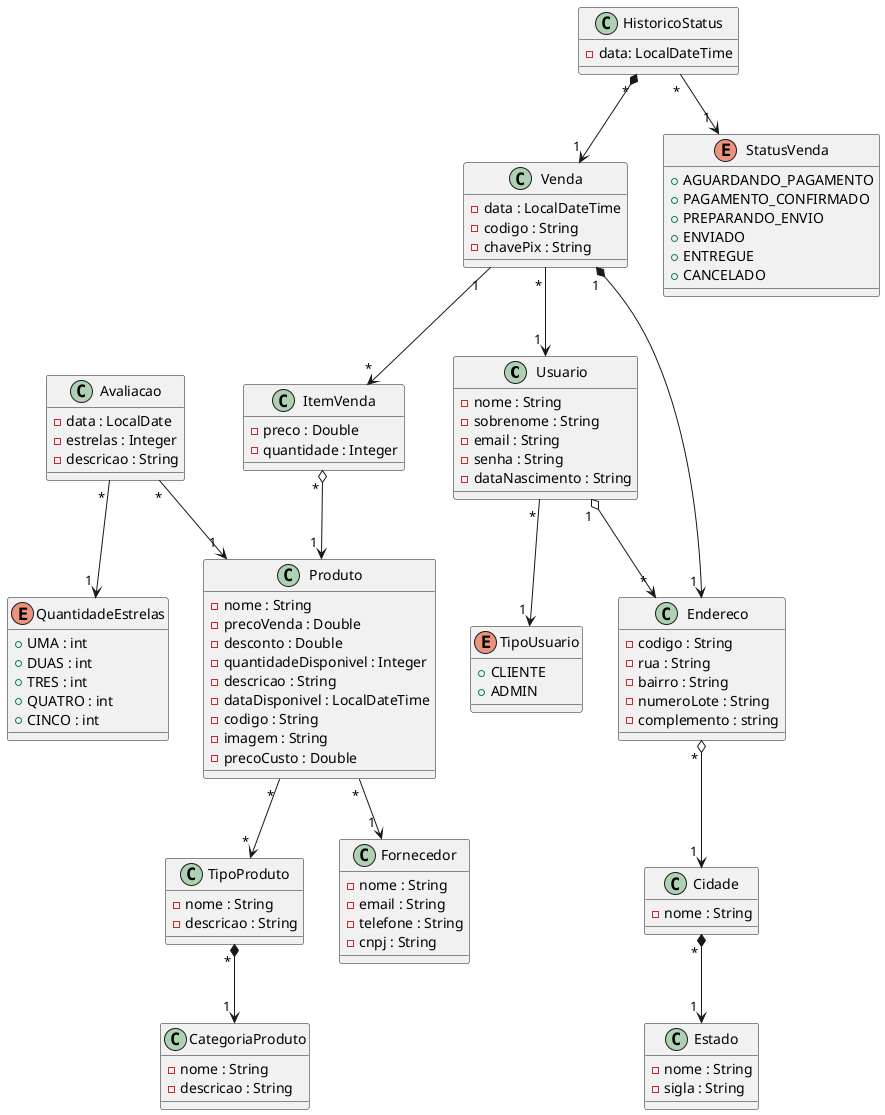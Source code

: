 @startuml TrabalhoTopicos

class Usuario {
  - nome : String
  - sobrenome : String
  - email : String
  - senha : String
  - dataNascimento : String
}

enum TipoUsuario{
  + CLIENTE
  + ADMIN
}

class Endereco {
  - codigo : String
  - rua : String
  - bairro : String
  - numeroLote : String
  - complemento : string
}

class Estado {
  - nome : String
  - sigla : String
}

class Cidade {
  - nome : String
}

class CategoriaProduto {
  - nome : String
  - descricao : String
}

class TipoProduto {
  - nome : String
  - descricao : String
}

class Produto {
  - nome : String
  - precoVenda : Double
  - desconto : Double
  - quantidadeDisponivel : Integer
  - descricao : String
  - dataDisponivel : LocalDateTime
  - codigo : String
  - imagem : String
  - precoCusto : Double
}


class ItemVenda {
  - preco : Double
  - quantidade : Integer
}

class Venda {
  - data : LocalDateTime
  - codigo : String
  - chavePix : String
}

class Fornecedor {
  - nome : String
  - email : String
  - telefone : String
  - cnpj : String

}

class HistoricoStatus {
  - data: LocalDateTime
}

enum StatusVenda {
  + AGUARDANDO_PAGAMENTO
  + PAGAMENTO_CONFIRMADO
  + PREPARANDO_ENVIO
  + ENVIADO
  + ENTREGUE
  + CANCELADO
}

class Avaliacao {
  - data : LocalDate
  - estrelas : Integer
  - descricao : String
}

enum QuantidadeEstrelas  {
  + UMA : int
  + DUAS : int
  + TRES : int
  + QUATRO : int
  + CINCO : int
}


Usuario " * " --> " 1 " TipoUsuario
Usuario " 1 " o--> " * " Endereco
Endereco " * " o--> " 1 " Cidade
Cidade " * " *--> " 1 " Estado

Venda " 1 " *--> " 1 " Endereco
Venda " * " --> " 1 " Usuario
Venda " 1 " --> " * " ItemVenda
ItemVenda " * " o--> " 1 " Produto
Produto " * " --> " 1 " Fornecedor
HistoricoStatus " * " *--> " 1 " Venda
HistoricoStatus " * " --> " 1 " StatusVenda

Produto " * " --> " * " TipoProduto
TipoProduto " * " *--> " 1 " CategoriaProduto

Avaliacao " * " --> " 1 " QuantidadeEstrelas
Avaliacao " * " --> " 1 " Produto

@enduml